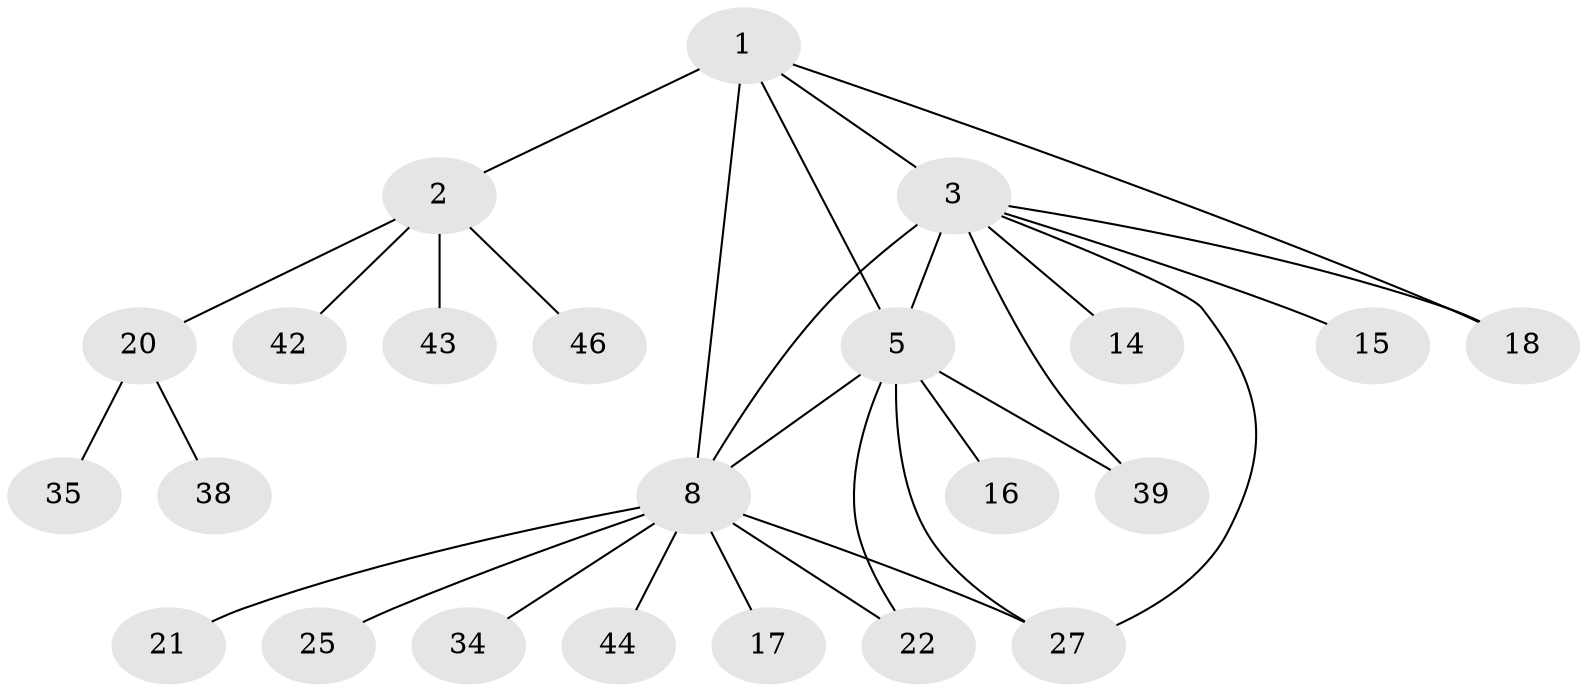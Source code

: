 // original degree distribution, {6: 0.06382978723404255, 5: 0.0425531914893617, 7: 0.0425531914893617, 2: 0.19148936170212766, 4: 0.0851063829787234, 8: 0.02127659574468085, 1: 0.5106382978723404, 3: 0.0425531914893617}
// Generated by graph-tools (version 1.1) at 2025/19/03/04/25 18:19:46]
// undirected, 23 vertices, 30 edges
graph export_dot {
graph [start="1"]
  node [color=gray90,style=filled];
  1;
  2 [super="+12"];
  3 [super="+31+4+26+19"];
  5 [super="+6+11+24"];
  8 [super="+9+13+28"];
  14;
  15;
  16 [super="+33+47"];
  17;
  18 [super="+40"];
  20 [super="+23"];
  21;
  22 [super="+37+32"];
  25;
  27 [super="+29"];
  34;
  35;
  38;
  39;
  42 [super="+45"];
  43;
  44;
  46;
  1 -- 2;
  1 -- 5;
  1 -- 8 [weight=2];
  1 -- 3;
  1 -- 18;
  2 -- 20;
  2 -- 42;
  2 -- 46;
  2 -- 43;
  3 -- 14;
  3 -- 15;
  3 -- 5 [weight=2];
  3 -- 39;
  3 -- 8 [weight=2];
  3 -- 18;
  3 -- 27;
  5 -- 27;
  5 -- 8;
  5 -- 16;
  5 -- 22;
  5 -- 39;
  8 -- 21;
  8 -- 34;
  8 -- 44;
  8 -- 17;
  8 -- 22;
  8 -- 25;
  8 -- 27;
  20 -- 35;
  20 -- 38;
}
